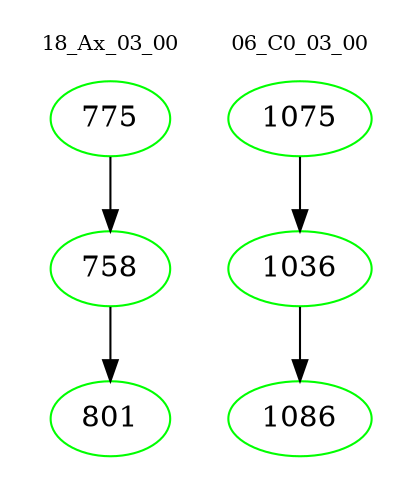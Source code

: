 digraph{
subgraph cluster_0 {
color = white
label = "18_Ax_03_00";
fontsize=10;
T0_775 [label="775", color="green"]
T0_775 -> T0_758 [color="black"]
T0_758 [label="758", color="green"]
T0_758 -> T0_801 [color="black"]
T0_801 [label="801", color="green"]
}
subgraph cluster_1 {
color = white
label = "06_C0_03_00";
fontsize=10;
T1_1075 [label="1075", color="green"]
T1_1075 -> T1_1036 [color="black"]
T1_1036 [label="1036", color="green"]
T1_1036 -> T1_1086 [color="black"]
T1_1086 [label="1086", color="green"]
}
}
